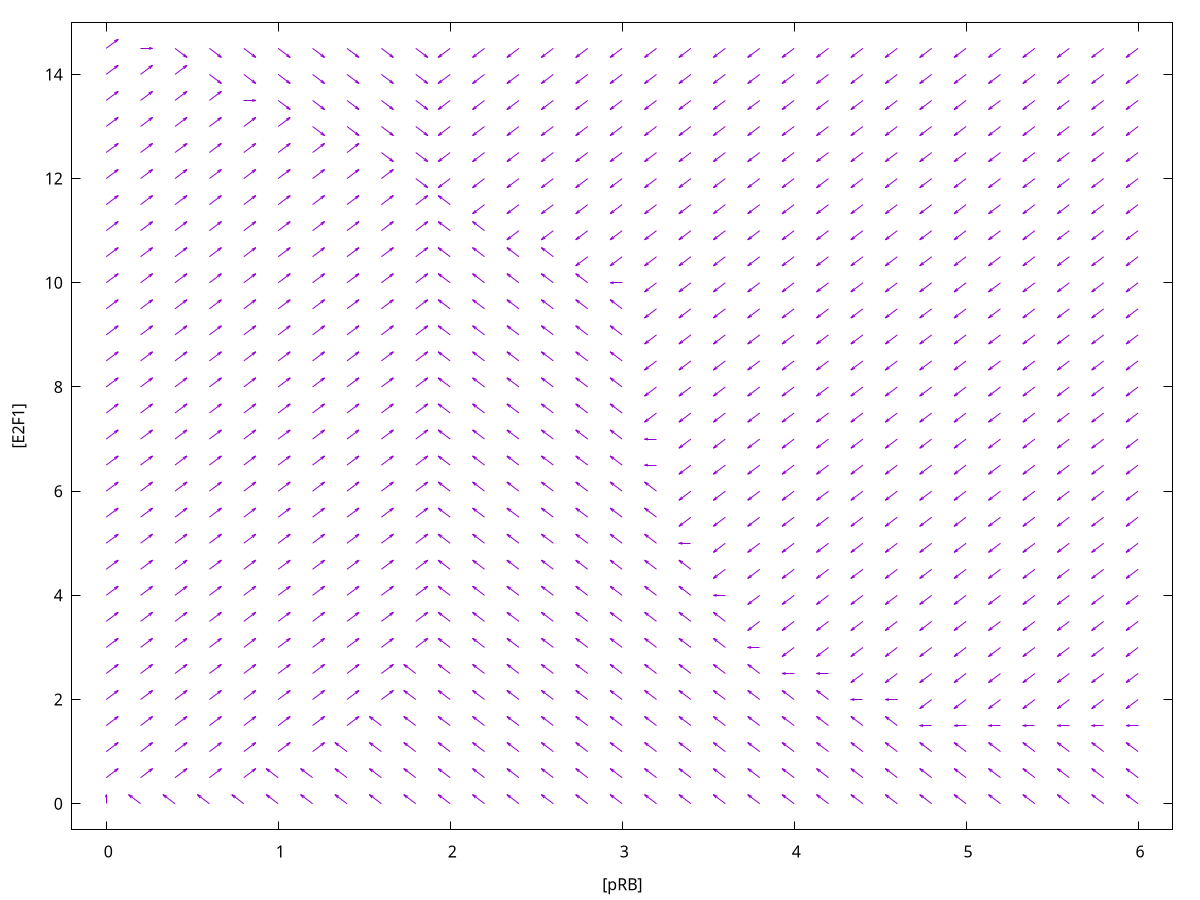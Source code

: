 set terminal postscript eps enhanced solid rounded
set output "model_small_fa1_0.1.eps"

set nokey
set xlabel "[pRB]"
set ylabel "[E2F1]"
set xrange [-0.2:6.2]
set yrange [-0.5:15]

plot '-' using 1:2:3:4 with vectors
0 0 0 0.175
0 0.5 0.07 0.175
0 1 0.07 0.175
0 1.5 0.07 0.175
0 2 0.07 0.175
0 2.5 0.07 0.175
0 3 0.07 0.175
0 3.5 0.07 0.175
0 4 0.07 0.175
0 4.5 0.07 0.175
0 5 0.07 0.175
0 5.5 0.07 0.175
0 6 0.07 0.175
0 6.5 0.07 0.175
0 7 0.07 0.175
0 7.5 0.07 0.175
0 8 0.07 0.175
0 8.5 0.07 0.175
0 9 0.07 0.175
0 9.5 0.07 0.175
0 10 0.07 0.175
0 10.5 0.07 0.175
0 11 0.07 0.175
0 11.5 0.07 0.175
0 12 0.07 0.175
0 12.5 0.07 0.175
0 13 0.07 0.175
0 13.5 0.07 0.175
0 14 0.07 0.175
0 14.5 0.07 0.175
0.2 0 -0.07 0.175
0.2 0.5 0.07 0.175
0.2 1 0.07 0.175
0.2 1.5 0.07 0.175
0.2 2 0.07 0.175
0.2 2.5 0.07 0.175
0.2 3 0.07 0.175
0.2 3.5 0.07 0.175
0.2 4 0.07 0.175
0.2 4.5 0.07 0.175
0.2 5 0.07 0.175
0.2 5.5 0.07 0.175
0.2 6 0.07 0.175
0.2 6.5 0.07 0.175
0.2 7 0.07 0.175
0.2 7.5 0.07 0.175
0.2 8 0.07 0.175
0.2 8.5 0.07 0.175
0.2 9 0.07 0.175
0.2 9.5 0.07 0.175
0.2 10 0.07 0.175
0.2 10.5 0.07 0.175
0.2 11 0.07 0.175
0.2 11.5 0.07 0.175
0.2 12 0.07 0.175
0.2 12.5 0.07 0.175
0.2 13 0.07 0.175
0.2 13.5 0.07 0.175
0.2 14 0.07 0.175
0.2 14.5 0.07 0
0.4 0 -0.07 0.175
0.4 0.5 0.07 0.175
0.4 1 0.07 0.175
0.4 1.5 0.07 0.175
0.4 2 0.07 0.175
0.4 2.5 0.07 0.175
0.4 3 0.07 0.175
0.4 3.5 0.07 0.175
0.4 4 0.07 0.175
0.4 4.5 0.07 0.175
0.4 5 0.07 0.175
0.4 5.5 0.07 0.175
0.4 6 0.07 0.175
0.4 6.5 0.07 0.175
0.4 7 0.07 0.175
0.4 7.5 0.07 0.175
0.4 8 0.07 0.175
0.4 8.5 0.07 0.175
0.4 9 0.07 0.175
0.4 9.5 0.07 0.175
0.4 10 0.07 0.175
0.4 10.5 0.07 0.175
0.4 11 0.07 0.175
0.4 11.5 0.07 0.175
0.4 12 0.07 0.175
0.4 12.5 0.07 0.175
0.4 13 0.07 0.175
0.4 13.5 0.07 0.175
0.4 14 0.07 0.175
0.4 14.5 0.07 -0.175
0.6 0 -0.07 0.175
0.6 0.5 0.07 0.175
0.6 1 0.07 0.175
0.6 1.5 0.07 0.175
0.6 2 0.07 0.175
0.6 2.5 0.07 0.175
0.6 3 0.07 0.175
0.6 3.5 0.07 0.175
0.6 4 0.07 0.175
0.6 4.5 0.07 0.175
0.6 5 0.07 0.175
0.6 5.5 0.07 0.175
0.6 6 0.07 0.175
0.6 6.5 0.07 0.175
0.6 7 0.07 0.175
0.6 7.5 0.07 0.175
0.6 8 0.07 0.175
0.6 8.5 0.07 0.175
0.6 9 0.07 0.175
0.6 9.5 0.07 0.175
0.6 10 0.07 0.175
0.6 10.5 0.07 0.175
0.6 11 0.07 0.175
0.6 11.5 0.07 0.175
0.6 12 0.07 0.175
0.6 12.5 0.07 0.175
0.6 13 0.07 0.175
0.6 13.5 0.07 0.175
0.6 14 0.07 -0.175
0.6 14.5 0.07 -0.175
0.8 0 -0.07 0.175
0.8 0.5 0.07 0.175
0.8 1 0.07 0.175
0.8 1.5 0.07 0.175
0.8 2 0.07 0.175
0.8 2.5 0.07 0.175
0.8 3 0.07 0.175
0.8 3.5 0.07 0.175
0.8 4 0.07 0.175
0.8 4.5 0.07 0.175
0.8 5 0.07 0.175
0.8 5.5 0.07 0.175
0.8 6 0.07 0.175
0.8 6.5 0.07 0.175
0.8 7 0.07 0.175
0.8 7.5 0.07 0.175
0.8 8 0.07 0.175
0.8 8.5 0.07 0.175
0.8 9 0.07 0.175
0.8 9.5 0.07 0.175
0.8 10 0.07 0.175
0.8 10.5 0.07 0.175
0.8 11 0.07 0.175
0.8 11.5 0.07 0.175
0.8 12 0.07 0.175
0.8 12.5 0.07 0.175
0.8 13 0.07 0.175
0.8 13.5 0.07 0
0.8 14 0.07 -0.175
0.8 14.5 0.07 -0.175
1 0 -0.07 0.175
1 0.5 -0.07 0.175
1 1 0.07 0.175
1 1.5 0.07 0.175
1 2 0.07 0.175
1 2.5 0.07 0.175
1 3 0.07 0.175
1 3.5 0.07 0.175
1 4 0.07 0.175
1 4.5 0.07 0.175
1 5 0.07 0.175
1 5.5 0.07 0.175
1 6 0.07 0.175
1 6.5 0.07 0.175
1 7 0.07 0.175
1 7.5 0.07 0.175
1 8 0.07 0.175
1 8.5 0.07 0.175
1 9 0.07 0.175
1 9.5 0.07 0.175
1 10 0.07 0.175
1 10.5 0.07 0.175
1 11 0.07 0.175
1 11.5 0.07 0.175
1 12 0.07 0.175
1 12.5 0.07 0.175
1 13 0.07 0.175
1 13.5 0.07 -0.175
1 14 0.07 -0.175
1 14.5 0.07 -0.175
1.2 0 -0.07 0.175
1.2 0.5 -0.07 0.175
1.2 1 0.07 0.175
1.2 1.5 0.07 0.175
1.2 2 0.07 0.175
1.2 2.5 0.07 0.175
1.2 3 0.07 0.175
1.2 3.5 0.07 0.175
1.2 4 0.07 0.175
1.2 4.5 0.07 0.175
1.2 5 0.07 0.175
1.2 5.5 0.07 0.175
1.2 6 0.07 0.175
1.2 6.5 0.07 0.175
1.2 7 0.07 0.175
1.2 7.5 0.07 0.175
1.2 8 0.07 0.175
1.2 8.5 0.07 0.175
1.2 9 0.07 0.175
1.2 9.5 0.07 0.175
1.2 10 0.07 0.175
1.2 10.5 0.07 0.175
1.2 11 0.07 0.175
1.2 11.5 0.07 0.175
1.2 12 0.07 0.175
1.2 12.5 0.07 0.175
1.2 13 0.07 -0.175
1.2 13.5 0.07 -0.175
1.2 14 0.07 -0.175
1.2 14.5 0.07 -0.175
1.4 0 -0.07 0.175
1.4 0.5 -0.07 0.175
1.4 1 -0.07 0.175
1.4 1.5 0.07 0.175
1.4 2 0.07 0.175
1.4 2.5 0.07 0.175
1.4 3 0.07 0.175
1.4 3.5 0.07 0.175
1.4 4 0.07 0.175
1.4 4.5 0.07 0.175
1.4 5 0.07 0.175
1.4 5.5 0.07 0.175
1.4 6 0.07 0.175
1.4 6.5 0.07 0.175
1.4 7 0.07 0.175
1.4 7.5 0.07 0.175
1.4 8 0.07 0.175
1.4 8.5 0.07 0.175
1.4 9 0.07 0.175
1.4 9.5 0.07 0.175
1.4 10 0.07 0.175
1.4 10.5 0.07 0.175
1.4 11 0.07 0.175
1.4 11.5 0.07 0.175
1.4 12 0.07 0.175
1.4 12.5 0.07 0.175
1.4 13 0.07 -0.175
1.4 13.5 0.07 -0.175
1.4 14 0.07 -0.175
1.4 14.5 0.07 -0.175
1.6 0 -0.07 0.175
1.6 0.5 -0.07 0.175
1.6 1 -0.07 0.175
1.6 1.5 -0.07 0.175
1.6 2 0.07 0.175
1.6 2.5 0.07 0.175
1.6 3 0.07 0.175
1.6 3.5 0.07 0.175
1.6 4 0.07 0.175
1.6 4.5 0.07 0.175
1.6 5 0.07 0.175
1.6 5.5 0.07 0.175
1.6 6 0.07 0.175
1.6 6.5 0.07 0.175
1.6 7 0.07 0.175
1.6 7.5 0.07 0.175
1.6 8 0.07 0.175
1.6 8.5 0.07 0.175
1.6 9 0.07 0.175
1.6 9.5 0.07 0.175
1.6 10 0.07 0.175
1.6 10.5 0.07 0.175
1.6 11 0.07 0.175
1.6 11.5 0.07 0.175
1.6 12 0.07 0.175
1.6 12.5 0.07 -0.175
1.6 13 0.07 -0.175
1.6 13.5 0.07 -0.175
1.6 14 0.07 -0.175
1.6 14.5 0.07 -0.175
1.8 0 -0.07 0.175
1.8 0.5 -0.07 0.175
1.8 1 -0.07 0.175
1.8 1.5 -0.07 0.175
1.8 2 -0.07 0.175
1.8 2.5 -0.07 0.175
1.8 3 0.07 0.175
1.8 3.5 0.07 0.175
1.8 4 0.07 0.175
1.8 4.5 0.07 0.175
1.8 5 0.07 0.175
1.8 5.5 0.07 0.175
1.8 6 0.07 0.175
1.8 6.5 0.07 0.175
1.8 7 0.07 0.175
1.8 7.5 0.07 0.175
1.8 8 0.07 0.175
1.8 8.5 0.07 0.175
1.8 9 0.07 0.175
1.8 9.5 0.07 0.175
1.8 10 0.07 0.175
1.8 10.5 0.07 0.175
1.8 11 0.07 0.175
1.8 11.5 0.07 0.175
1.8 12 0.07 -0.175
1.8 12.5 0.07 -0.175
1.8 13 0.07 -0.175
1.8 13.5 0.07 -0.175
1.8 14 0.07 -0.175
1.8 14.5 0.07 -0.175
2 0 -0.07 0.175
2 0.5 -0.07 0.175
2 1 -0.07 0.175
2 1.5 -0.07 0.175
2 2 -0.07 0.175
2 2.5 -0.07 0.175
2 3 -0.07 0.175
2 3.5 -0.07 0.175
2 4 -0.07 0.175
2 4.5 -0.07 0.175
2 5 -0.07 0.175
2 5.5 -0.07 0.175
2 6 -0.07 0.175
2 6.5 -0.07 0.175
2 7 -0.07 0.175
2 7.5 -0.07 0.175
2 8 -0.07 0.175
2 8.5 -0.07 0.175
2 9 -0.07 0.175
2 9.5 -0.07 0.175
2 10 -0.07 0.175
2 10.5 -0.07 0.175
2 11 -0.07 0.175
2 11.5 -0.07 0.175
2 12 -0.07 -0.175
2 12.5 -0.07 -0.175
2 13 -0.07 -0.175
2 13.5 -0.07 -0.175
2 14 -0.07 -0.175
2 14.5 -0.07 -0.175
2.2 0 -0.07 0.175
2.2 0.5 -0.07 0.175
2.2 1 -0.07 0.175
2.2 1.5 -0.07 0.175
2.2 2 -0.07 0.175
2.2 2.5 -0.07 0.175
2.2 3 -0.07 0.175
2.2 3.5 -0.07 0.175
2.2 4 -0.07 0.175
2.2 4.5 -0.07 0.175
2.2 5 -0.07 0.175
2.2 5.5 -0.07 0.175
2.2 6 -0.07 0.175
2.2 6.5 -0.07 0.175
2.2 7 -0.07 0.175
2.2 7.5 -0.07 0.175
2.2 8 -0.07 0.175
2.2 8.5 -0.07 0.175
2.2 9 -0.07 0.175
2.2 9.5 -0.07 0.175
2.2 10 -0.07 0.175
2.2 10.5 -0.07 0.175
2.2 11 -0.07 0.175
2.2 11.5 -0.07 -0.175
2.2 12 -0.07 -0.175
2.2 12.5 -0.07 -0.175
2.2 13 -0.07 -0.175
2.2 13.5 -0.07 -0.175
2.2 14 -0.07 -0.175
2.2 14.5 -0.07 -0.175
2.4 0 -0.07 0.175
2.4 0.5 -0.07 0.175
2.4 1 -0.07 0.175
2.4 1.5 -0.07 0.175
2.4 2 -0.07 0.175
2.4 2.5 -0.07 0.175
2.4 3 -0.07 0.175
2.4 3.5 -0.07 0.175
2.4 4 -0.07 0.175
2.4 4.5 -0.07 0.175
2.4 5 -0.07 0.175
2.4 5.5 -0.07 0.175
2.4 6 -0.07 0.175
2.4 6.5 -0.07 0.175
2.4 7 -0.07 0.175
2.4 7.5 -0.07 0.175
2.4 8 -0.07 0.175
2.4 8.5 -0.07 0.175
2.4 9 -0.07 0.175
2.4 9.5 -0.07 0.175
2.4 10 -0.07 0.175
2.4 10.5 -0.07 0.175
2.4 11 -0.07 -0.175
2.4 11.5 -0.07 -0.175
2.4 12 -0.07 -0.175
2.4 12.5 -0.07 -0.175
2.4 13 -0.07 -0.175
2.4 13.5 -0.07 -0.175
2.4 14 -0.07 -0.175
2.4 14.5 -0.07 -0.175
2.6 0 -0.07 0.175
2.6 0.5 -0.07 0.175
2.6 1 -0.07 0.175
2.6 1.5 -0.07 0.175
2.6 2 -0.07 0.175
2.6 2.5 -0.07 0.175
2.6 3 -0.07 0.175
2.6 3.5 -0.07 0.175
2.6 4 -0.07 0.175
2.6 4.5 -0.07 0.175
2.6 5 -0.07 0.175
2.6 5.5 -0.07 0.175
2.6 6 -0.07 0.175
2.6 6.5 -0.07 0.175
2.6 7 -0.07 0.175
2.6 7.5 -0.07 0.175
2.6 8 -0.07 0.175
2.6 8.5 -0.07 0.175
2.6 9 -0.07 0.175
2.6 9.5 -0.07 0.175
2.6 10 -0.07 0.175
2.6 10.5 -0.07 0.175
2.6 11 -0.07 -0.175
2.6 11.5 -0.07 -0.175
2.6 12 -0.07 -0.175
2.6 12.5 -0.07 -0.175
2.6 13 -0.07 -0.175
2.6 13.5 -0.07 -0.175
2.6 14 -0.07 -0.175
2.6 14.5 -0.07 -0.175
2.8 0 -0.07 0.175
2.8 0.5 -0.07 0.175
2.8 1 -0.07 0.175
2.8 1.5 -0.07 0.175
2.8 2 -0.07 0.175
2.8 2.5 -0.07 0.175
2.8 3 -0.07 0.175
2.8 3.5 -0.07 0.175
2.8 4 -0.07 0.175
2.8 4.5 -0.07 0.175
2.8 5 -0.07 0.175
2.8 5.5 -0.07 0.175
2.8 6 -0.07 0.175
2.8 6.5 -0.07 0.175
2.8 7 -0.07 0.175
2.8 7.5 -0.07 0.175
2.8 8 -0.07 0.175
2.8 8.5 -0.07 0.175
2.8 9 -0.07 0.175
2.8 9.5 -0.07 0.175
2.8 10 -0.07 0.175
2.8 10.5 -0.07 -0.175
2.8 11 -0.07 -0.175
2.8 11.5 -0.07 -0.175
2.8 12 -0.07 -0.175
2.8 12.5 -0.07 -0.175
2.8 13 -0.07 -0.175
2.8 13.5 -0.07 -0.175
2.8 14 -0.07 -0.175
2.8 14.5 -0.07 -0.175
3 0 -0.07 0.175
3 0.5 -0.07 0.175
3 1 -0.07 0.175
3 1.5 -0.07 0.175
3 2 -0.07 0.175
3 2.5 -0.07 0.175
3 3 -0.07 0.175
3 3.5 -0.07 0.175
3 4 -0.07 0.175
3 4.5 -0.07 0.175
3 5 -0.07 0.175
3 5.5 -0.07 0.175
3 6 -0.07 0.175
3 6.5 -0.07 0.175
3 7 -0.07 0.175
3 7.5 -0.07 0.175
3 8 -0.07 0.175
3 8.5 -0.07 0.175
3 9 -0.07 0.175
3 9.5 -0.07 0.175
3 10 -0.07 0
3 10.5 -0.07 -0.175
3 11 -0.07 -0.175
3 11.5 -0.07 -0.175
3 12 -0.07 -0.175
3 12.5 -0.07 -0.175
3 13 -0.07 -0.175
3 13.5 -0.07 -0.175
3 14 -0.07 -0.175
3 14.5 -0.07 -0.175
3.2 0 -0.07 0.175
3.2 0.5 -0.07 0.175
3.2 1 -0.07 0.175
3.2 1.5 -0.07 0.175
3.2 2 -0.07 0.175
3.2 2.5 -0.07 0.175
3.2 3 -0.07 0.175
3.2 3.5 -0.07 0.175
3.2 4 -0.07 0.175
3.2 4.5 -0.07 0.175
3.2 5 -0.07 0.175
3.2 5.5 -0.07 0.175
3.2 6 -0.07 0.175
3.2 6.5 -0.07 0
3.2 7 -0.07 0
3.2 7.5 -0.07 -0.175
3.2 8 -0.07 -0.175
3.2 8.5 -0.07 -0.175
3.2 9 -0.07 -0.175
3.2 9.5 -0.07 -0.175
3.2 10 -0.07 -0.175
3.2 10.5 -0.07 -0.175
3.2 11 -0.07 -0.175
3.2 11.5 -0.07 -0.175
3.2 12 -0.07 -0.175
3.2 12.5 -0.07 -0.175
3.2 13 -0.07 -0.175
3.2 13.5 -0.07 -0.175
3.2 14 -0.07 -0.175
3.2 14.5 -0.07 -0.175
3.4 0 -0.07 0.175
3.4 0.5 -0.07 0.175
3.4 1 -0.07 0.175
3.4 1.5 -0.07 0.175
3.4 2 -0.07 0.175
3.4 2.5 -0.07 0.175
3.4 3 -0.07 0.175
3.4 3.5 -0.07 0.175
3.4 4 -0.07 0.175
3.4 4.5 -0.07 0.175
3.4 5 -0.07 0
3.4 5.5 -0.07 -0.175
3.4 6 -0.07 -0.175
3.4 6.5 -0.07 -0.175
3.4 7 -0.07 -0.175
3.4 7.5 -0.07 -0.175
3.4 8 -0.07 -0.175
3.4 8.5 -0.07 -0.175
3.4 9 -0.07 -0.175
3.4 9.5 -0.07 -0.175
3.4 10 -0.07 -0.175
3.4 10.5 -0.07 -0.175
3.4 11 -0.07 -0.175
3.4 11.5 -0.07 -0.175
3.4 12 -0.07 -0.175
3.4 12.5 -0.07 -0.175
3.4 13 -0.07 -0.175
3.4 13.5 -0.07 -0.175
3.4 14 -0.07 -0.175
3.4 14.5 -0.07 -0.175
3.6 0 -0.07 0.175
3.6 0.5 -0.07 0.175
3.6 1 -0.07 0.175
3.6 1.5 -0.07 0.175
3.6 2 -0.07 0.175
3.6 2.5 -0.07 0.175
3.6 3 -0.07 0.175
3.6 3.5 -0.07 0.175
3.6 4 -0.07 0
3.6 4.5 -0.07 -0.175
3.6 5 -0.07 -0.175
3.6 5.5 -0.07 -0.175
3.6 6 -0.07 -0.175
3.6 6.5 -0.07 -0.175
3.6 7 -0.07 -0.175
3.6 7.5 -0.07 -0.175
3.6 8 -0.07 -0.175
3.6 8.5 -0.07 -0.175
3.6 9 -0.07 -0.175
3.6 9.5 -0.07 -0.175
3.6 10 -0.07 -0.175
3.6 10.5 -0.07 -0.175
3.6 11 -0.07 -0.175
3.6 11.5 -0.07 -0.175
3.6 12 -0.07 -0.175
3.6 12.5 -0.07 -0.175
3.6 13 -0.07 -0.175
3.6 13.5 -0.07 -0.175
3.6 14 -0.07 -0.175
3.6 14.5 -0.07 -0.175
3.8 0 -0.07 0.175
3.8 0.5 -0.07 0.175
3.8 1 -0.07 0.175
3.8 1.5 -0.07 0.175
3.8 2 -0.07 0.175
3.8 2.5 -0.07 0.175
3.8 3 -0.07 0
3.8 3.5 -0.07 -0.175
3.8 4 -0.07 -0.175
3.8 4.5 -0.07 -0.175
3.8 5 -0.07 -0.175
3.8 5.5 -0.07 -0.175
3.8 6 -0.07 -0.175
3.8 6.5 -0.07 -0.175
3.8 7 -0.07 -0.175
3.8 7.5 -0.07 -0.175
3.8 8 -0.07 -0.175
3.8 8.5 -0.07 -0.175
3.8 9 -0.07 -0.175
3.8 9.5 -0.07 -0.175
3.8 10 -0.07 -0.175
3.8 10.5 -0.07 -0.175
3.8 11 -0.07 -0.175
3.8 11.5 -0.07 -0.175
3.8 12 -0.07 -0.175
3.8 12.5 -0.07 -0.175
3.8 13 -0.07 -0.175
3.8 13.5 -0.07 -0.175
3.8 14 -0.07 -0.175
3.8 14.5 -0.07 -0.175
4 0 -0.07 0.175
4 0.5 -0.07 0.175
4 1 -0.07 0.175
4 1.5 -0.07 0.175
4 2 -0.07 0.175
4 2.5 -0.07 0
4 3 -0.07 -0.175
4 3.5 -0.07 -0.175
4 4 -0.07 -0.175
4 4.5 -0.07 -0.175
4 5 -0.07 -0.175
4 5.5 -0.07 -0.175
4 6 -0.07 -0.175
4 6.5 -0.07 -0.175
4 7 -0.07 -0.175
4 7.5 -0.07 -0.175
4 8 -0.07 -0.175
4 8.5 -0.07 -0.175
4 9 -0.07 -0.175
4 9.5 -0.07 -0.175
4 10 -0.07 -0.175
4 10.5 -0.07 -0.175
4 11 -0.07 -0.175
4 11.5 -0.07 -0.175
4 12 -0.07 -0.175
4 12.5 -0.07 -0.175
4 13 -0.07 -0.175
4 13.5 -0.07 -0.175
4 14 -0.07 -0.175
4 14.5 -0.07 -0.175
4.2 0 -0.07 0.175
4.2 0.5 -0.07 0.175
4.2 1 -0.07 0.175
4.2 1.5 -0.07 0.175
4.2 2 -0.07 0.175
4.2 2.5 -0.07 0
4.2 3 -0.07 -0.175
4.2 3.5 -0.07 -0.175
4.2 4 -0.07 -0.175
4.2 4.5 -0.07 -0.175
4.2 5 -0.07 -0.175
4.2 5.5 -0.07 -0.175
4.2 6 -0.07 -0.175
4.2 6.5 -0.07 -0.175
4.2 7 -0.07 -0.175
4.2 7.5 -0.07 -0.175
4.2 8 -0.07 -0.175
4.2 8.5 -0.07 -0.175
4.2 9 -0.07 -0.175
4.2 9.5 -0.07 -0.175
4.2 10 -0.07 -0.175
4.2 10.5 -0.07 -0.175
4.2 11 -0.07 -0.175
4.2 11.5 -0.07 -0.175
4.2 12 -0.07 -0.175
4.2 12.5 -0.07 -0.175
4.2 13 -0.07 -0.175
4.2 13.5 -0.07 -0.175
4.2 14 -0.07 -0.175
4.2 14.5 -0.07 -0.175
4.4 0 -0.07 0.175
4.4 0.5 -0.07 0.175
4.4 1 -0.07 0.175
4.4 1.5 -0.07 0.175
4.4 2 -0.07 0
4.4 2.5 -0.07 -0.175
4.4 3 -0.07 -0.175
4.4 3.5 -0.07 -0.175
4.4 4 -0.07 -0.175
4.4 4.5 -0.07 -0.175
4.4 5 -0.07 -0.175
4.4 5.5 -0.07 -0.175
4.4 6 -0.07 -0.175
4.4 6.5 -0.07 -0.175
4.4 7 -0.07 -0.175
4.4 7.5 -0.07 -0.175
4.4 8 -0.07 -0.175
4.4 8.5 -0.07 -0.175
4.4 9 -0.07 -0.175
4.4 9.5 -0.07 -0.175
4.4 10 -0.07 -0.175
4.4 10.5 -0.07 -0.175
4.4 11 -0.07 -0.175
4.4 11.5 -0.07 -0.175
4.4 12 -0.07 -0.175
4.4 12.5 -0.07 -0.175
4.4 13 -0.07 -0.175
4.4 13.5 -0.07 -0.175
4.4 14 -0.07 -0.175
4.4 14.5 -0.07 -0.175
4.6 0 -0.07 0.175
4.6 0.5 -0.07 0.175
4.6 1 -0.07 0.175
4.6 1.5 -0.07 0.175
4.6 2 -0.07 0
4.6 2.5 -0.07 -0.175
4.6 3 -0.07 -0.175
4.6 3.5 -0.07 -0.175
4.6 4 -0.07 -0.175
4.6 4.5 -0.07 -0.175
4.6 5 -0.07 -0.175
4.6 5.5 -0.07 -0.175
4.6 6 -0.07 -0.175
4.6 6.5 -0.07 -0.175
4.6 7 -0.07 -0.175
4.6 7.5 -0.07 -0.175
4.6 8 -0.07 -0.175
4.6 8.5 -0.07 -0.175
4.6 9 -0.07 -0.175
4.6 9.5 -0.07 -0.175
4.6 10 -0.07 -0.175
4.6 10.5 -0.07 -0.175
4.6 11 -0.07 -0.175
4.6 11.5 -0.07 -0.175
4.6 12 -0.07 -0.175
4.6 12.5 -0.07 -0.175
4.6 13 -0.07 -0.175
4.6 13.5 -0.07 -0.175
4.6 14 -0.07 -0.175
4.6 14.5 -0.07 -0.175
4.8 0 -0.07 0.175
4.8 0.5 -0.07 0.175
4.8 1 -0.07 0.175
4.8 1.5 -0.07 0
4.8 2 -0.07 -0.175
4.8 2.5 -0.07 -0.175
4.8 3 -0.07 -0.175
4.8 3.5 -0.07 -0.175
4.8 4 -0.07 -0.175
4.8 4.5 -0.07 -0.175
4.8 5 -0.07 -0.175
4.8 5.5 -0.07 -0.175
4.8 6 -0.07 -0.175
4.8 6.5 -0.07 -0.175
4.8 7 -0.07 -0.175
4.8 7.5 -0.07 -0.175
4.8 8 -0.07 -0.175
4.8 8.5 -0.07 -0.175
4.8 9 -0.07 -0.175
4.8 9.5 -0.07 -0.175
4.8 10 -0.07 -0.175
4.8 10.5 -0.07 -0.175
4.8 11 -0.07 -0.175
4.8 11.5 -0.07 -0.175
4.8 12 -0.07 -0.175
4.8 12.5 -0.07 -0.175
4.8 13 -0.07 -0.175
4.8 13.5 -0.07 -0.175
4.8 14 -0.07 -0.175
4.8 14.5 -0.07 -0.175
5 0 -0.07 0.175
5 0.5 -0.07 0.175
5 1 -0.07 0.175
5 1.5 -0.07 0
5 2 -0.07 -0.175
5 2.5 -0.07 -0.175
5 3 -0.07 -0.175
5 3.5 -0.07 -0.175
5 4 -0.07 -0.175
5 4.5 -0.07 -0.175
5 5 -0.07 -0.175
5 5.5 -0.07 -0.175
5 6 -0.07 -0.175
5 6.5 -0.07 -0.175
5 7 -0.07 -0.175
5 7.5 -0.07 -0.175
5 8 -0.07 -0.175
5 8.5 -0.07 -0.175
5 9 -0.07 -0.175
5 9.5 -0.07 -0.175
5 10 -0.07 -0.175
5 10.5 -0.07 -0.175
5 11 -0.07 -0.175
5 11.5 -0.07 -0.175
5 12 -0.07 -0.175
5 12.5 -0.07 -0.175
5 13 -0.07 -0.175
5 13.5 -0.07 -0.175
5 14 -0.07 -0.175
5 14.5 -0.07 -0.175
5.2 0 -0.07 0.175
5.2 0.5 -0.07 0.175
5.2 1 -0.07 0.175
5.2 1.5 -0.07 0
5.2 2 -0.07 -0.175
5.2 2.5 -0.07 -0.175
5.2 3 -0.07 -0.175
5.2 3.5 -0.07 -0.175
5.2 4 -0.07 -0.175
5.2 4.5 -0.07 -0.175
5.2 5 -0.07 -0.175
5.2 5.5 -0.07 -0.175
5.2 6 -0.07 -0.175
5.2 6.5 -0.07 -0.175
5.2 7 -0.07 -0.175
5.2 7.5 -0.07 -0.175
5.2 8 -0.07 -0.175
5.2 8.5 -0.07 -0.175
5.2 9 -0.07 -0.175
5.2 9.5 -0.07 -0.175
5.2 10 -0.07 -0.175
5.2 10.5 -0.07 -0.175
5.2 11 -0.07 -0.175
5.2 11.5 -0.07 -0.175
5.2 12 -0.07 -0.175
5.2 12.5 -0.07 -0.175
5.2 13 -0.07 -0.175
5.2 13.5 -0.07 -0.175
5.2 14 -0.07 -0.175
5.2 14.5 -0.07 -0.175
5.4 0 -0.07 0.175
5.4 0.5 -0.07 0.175
5.4 1 -0.07 0.175
5.4 1.5 -0.07 0
5.4 2 -0.07 -0.175
5.4 2.5 -0.07 -0.175
5.4 3 -0.07 -0.175
5.4 3.5 -0.07 -0.175
5.4 4 -0.07 -0.175
5.4 4.5 -0.07 -0.175
5.4 5 -0.07 -0.175
5.4 5.5 -0.07 -0.175
5.4 6 -0.07 -0.175
5.4 6.5 -0.07 -0.175
5.4 7 -0.07 -0.175
5.4 7.5 -0.07 -0.175
5.4 8 -0.07 -0.175
5.4 8.5 -0.07 -0.175
5.4 9 -0.07 -0.175
5.4 9.5 -0.07 -0.175
5.4 10 -0.07 -0.175
5.4 10.5 -0.07 -0.175
5.4 11 -0.07 -0.175
5.4 11.5 -0.07 -0.175
5.4 12 -0.07 -0.175
5.4 12.5 -0.07 -0.175
5.4 13 -0.07 -0.175
5.4 13.5 -0.07 -0.175
5.4 14 -0.07 -0.175
5.4 14.5 -0.07 -0.175
5.6 0 -0.07 0.175
5.6 0.5 -0.07 0.175
5.6 1 -0.07 0.175
5.6 1.5 -0.07 0
5.6 2 -0.07 -0.175
5.6 2.5 -0.07 -0.175
5.6 3 -0.07 -0.175
5.6 3.5 -0.07 -0.175
5.6 4 -0.07 -0.175
5.6 4.5 -0.07 -0.175
5.6 5 -0.07 -0.175
5.6 5.5 -0.07 -0.175
5.6 6 -0.07 -0.175
5.6 6.5 -0.07 -0.175
5.6 7 -0.07 -0.175
5.6 7.5 -0.07 -0.175
5.6 8 -0.07 -0.175
5.6 8.5 -0.07 -0.175
5.6 9 -0.07 -0.175
5.6 9.5 -0.07 -0.175
5.6 10 -0.07 -0.175
5.6 10.5 -0.07 -0.175
5.6 11 -0.07 -0.175
5.6 11.5 -0.07 -0.175
5.6 12 -0.07 -0.175
5.6 12.5 -0.07 -0.175
5.6 13 -0.07 -0.175
5.6 13.5 -0.07 -0.175
5.6 14 -0.07 -0.175
5.6 14.5 -0.07 -0.175
5.8 0 -0.07 0.175
5.8 0.5 -0.07 0.175
5.8 1 -0.07 0.175
5.8 1.5 -0.07 0
5.8 2 -0.07 -0.175
5.8 2.5 -0.07 -0.175
5.8 3 -0.07 -0.175
5.8 3.5 -0.07 -0.175
5.8 4 -0.07 -0.175
5.8 4.5 -0.07 -0.175
5.8 5 -0.07 -0.175
5.8 5.5 -0.07 -0.175
5.8 6 -0.07 -0.175
5.8 6.5 -0.07 -0.175
5.8 7 -0.07 -0.175
5.8 7.5 -0.07 -0.175
5.8 8 -0.07 -0.175
5.8 8.5 -0.07 -0.175
5.8 9 -0.07 -0.175
5.8 9.5 -0.07 -0.175
5.8 10 -0.07 -0.175
5.8 10.5 -0.07 -0.175
5.8 11 -0.07 -0.175
5.8 11.5 -0.07 -0.175
5.8 12 -0.07 -0.175
5.8 12.5 -0.07 -0.175
5.8 13 -0.07 -0.175
5.8 13.5 -0.07 -0.175
5.8 14 -0.07 -0.175
5.8 14.5 -0.07 -0.175
6 0 -0.07 0.175
6 0.5 -0.07 0.175
6 1 -0.07 0.175
6 1.5 -0.07 0
6 2 -0.07 -0.175
6 2.5 -0.07 -0.175
6 3 -0.07 -0.175
6 3.5 -0.07 -0.175
6 4 -0.07 -0.175
6 4.5 -0.07 -0.175
6 5 -0.07 -0.175
6 5.5 -0.07 -0.175
6 6 -0.07 -0.175
6 6.5 -0.07 -0.175
6 7 -0.07 -0.175
6 7.5 -0.07 -0.175
6 8 -0.07 -0.175
6 8.5 -0.07 -0.175
6 9 -0.07 -0.175
6 9.5 -0.07 -0.175
6 10 -0.07 -0.175
6 10.5 -0.07 -0.175
6 11 -0.07 -0.175
6 11.5 -0.07 -0.175
6 12 -0.07 -0.175
6 12.5 -0.07 -0.175
6 13 -0.07 -0.175
6 13.5 -0.07 -0.175
6 14 -0.07 -0.175
6 14.5 -0.07 -0.175
e


